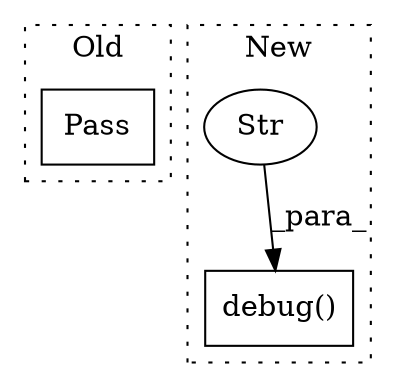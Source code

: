 digraph G {
subgraph cluster0 {
1 [label="Pass" a="62" s="20483" l="4" shape="box"];
label = "Old";
style="dotted";
}
subgraph cluster1 {
2 [label="debug()" a="75" s="15357,15414" l="13,1" shape="box"];
3 [label="Str" a="66" s="15370" l="44" shape="ellipse"];
label = "New";
style="dotted";
}
3 -> 2 [label="_para_"];
}